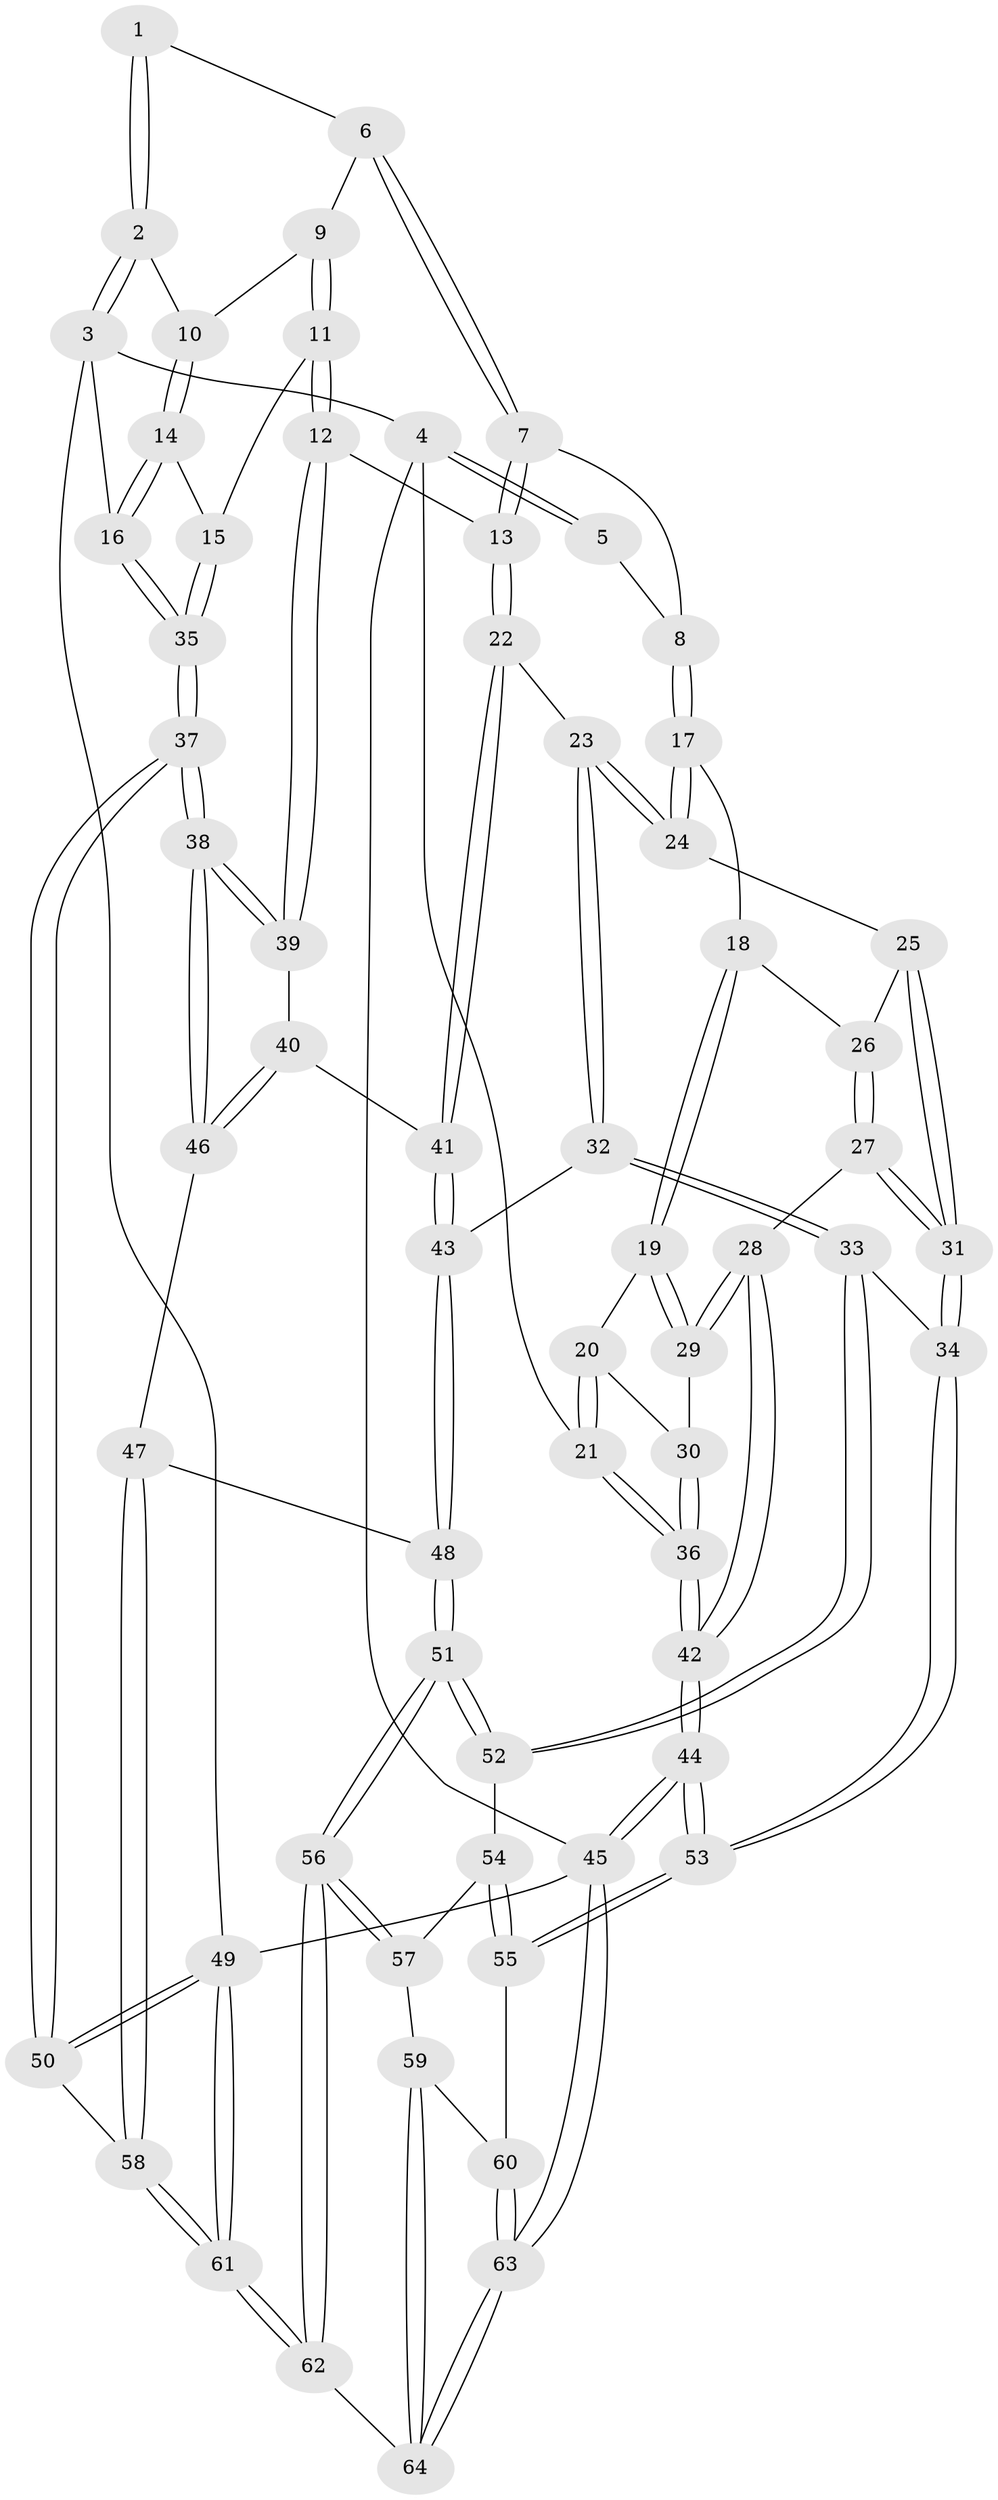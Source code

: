 // coarse degree distribution, {3: 0.34615384615384615, 4: 0.5769230769230769, 6: 0.038461538461538464, 5: 0.038461538461538464}
// Generated by graph-tools (version 1.1) at 2025/38/03/04/25 23:38:37]
// undirected, 64 vertices, 157 edges
graph export_dot {
  node [color=gray90,style=filled];
  1 [pos="+0.5020004622306277+0"];
  2 [pos="+1+0"];
  3 [pos="+1+0"];
  4 [pos="+0+0"];
  5 [pos="+0.38381231121112747+0"];
  6 [pos="+0.6625084967770787+0.11363443056955423"];
  7 [pos="+0.6361700748235357+0.16230732336111103"];
  8 [pos="+0.3876019879801118+0.07363795792524813"];
  9 [pos="+0.8152661173966528+0.07703431583403901"];
  10 [pos="+1+0"];
  11 [pos="+0.7859084094202754+0.3029231786796908"];
  12 [pos="+0.7565602772258487+0.315310292724395"];
  13 [pos="+0.648152773226733+0.3162385834120744"];
  14 [pos="+0.9266888376691589+0.25124690971698727"];
  15 [pos="+0.8396040066703714+0.31387012215992577"];
  16 [pos="+1+0.33702285303393176"];
  17 [pos="+0.36870356947786037+0.16461948203525498"];
  18 [pos="+0.15618921478584744+0.24054719686707343"];
  19 [pos="+0.155576855906869+0.24051468462531778"];
  20 [pos="+0+0.11276513827685544"];
  21 [pos="+0+0"];
  22 [pos="+0.6173019168338004+0.33408486402523074"];
  23 [pos="+0.4920995111552112+0.341510290715462"];
  24 [pos="+0.41637870655600434+0.2605252628676262"];
  25 [pos="+0.2709038271412739+0.38252915950441196"];
  26 [pos="+0.17644967850550425+0.27503697203193"];
  27 [pos="+0.22697914377179113+0.5591608740137541"];
  28 [pos="+0.14413797795854524+0.502510753294423"];
  29 [pos="+0.09852560463609916+0.4033760459626513"];
  30 [pos="+0.05398946917407341+0.3937957476449783"];
  31 [pos="+0.2339428131718019+0.5650849888198374"];
  32 [pos="+0.4494779682644175+0.4493958488163093"];
  33 [pos="+0.3136915425202964+0.614447057549499"];
  34 [pos="+0.2464998691027755+0.5850448479393378"];
  35 [pos="+1+0.6122628772220301"];
  36 [pos="+0+0.4463449517344296"];
  37 [pos="+1+0.6274580235304829"];
  38 [pos="+1+0.6328118774892468"];
  39 [pos="+0.7803134757896508+0.47539345495716284"];
  40 [pos="+0.7168011421780707+0.5341199572773233"];
  41 [pos="+0.6572301939271282+0.5234387244953662"];
  42 [pos="+0+0.5310406264899328"];
  43 [pos="+0.6124468227433189+0.5726455777194146"];
  44 [pos="+0+0.8413484752948257"];
  45 [pos="+0+1"];
  46 [pos="+0.8359757467425647+0.7037340391155578"];
  47 [pos="+0.7960453645992926+0.7314729450366235"];
  48 [pos="+0.5690229536171961+0.7414412574788882"];
  49 [pos="+1+1"];
  50 [pos="+1+0.7574456888192921"];
  51 [pos="+0.5639256781340255+0.7444062418357802"];
  52 [pos="+0.3182276810648834+0.622133783154735"];
  53 [pos="+0+0.7631745789624369"];
  54 [pos="+0.2883908233294022+0.7522783401958427"];
  55 [pos="+0.24597641548456742+0.8439708824834523"];
  56 [pos="+0.5363974572504061+0.9450638260502626"];
  57 [pos="+0.39465908999388316+0.8670115653096198"];
  58 [pos="+0.7929023299091443+0.9886440894699041"];
  59 [pos="+0.2802909977209263+0.890085109965073"];
  60 [pos="+0.24593661420928434+0.8505752991776092"];
  61 [pos="+0.6974555338289364+1"];
  62 [pos="+0.5462260060797817+1"];
  63 [pos="+0+1"];
  64 [pos="+0.4448170789005447+1"];
  1 -- 2;
  1 -- 2;
  1 -- 6;
  2 -- 3;
  2 -- 3;
  2 -- 10;
  3 -- 4;
  3 -- 16;
  3 -- 49;
  4 -- 5;
  4 -- 5;
  4 -- 21;
  4 -- 45;
  5 -- 8;
  6 -- 7;
  6 -- 7;
  6 -- 9;
  7 -- 8;
  7 -- 13;
  7 -- 13;
  8 -- 17;
  8 -- 17;
  9 -- 10;
  9 -- 11;
  9 -- 11;
  10 -- 14;
  10 -- 14;
  11 -- 12;
  11 -- 12;
  11 -- 15;
  12 -- 13;
  12 -- 39;
  12 -- 39;
  13 -- 22;
  13 -- 22;
  14 -- 15;
  14 -- 16;
  14 -- 16;
  15 -- 35;
  15 -- 35;
  16 -- 35;
  16 -- 35;
  17 -- 18;
  17 -- 24;
  17 -- 24;
  18 -- 19;
  18 -- 19;
  18 -- 26;
  19 -- 20;
  19 -- 29;
  19 -- 29;
  20 -- 21;
  20 -- 21;
  20 -- 30;
  21 -- 36;
  21 -- 36;
  22 -- 23;
  22 -- 41;
  22 -- 41;
  23 -- 24;
  23 -- 24;
  23 -- 32;
  23 -- 32;
  24 -- 25;
  25 -- 26;
  25 -- 31;
  25 -- 31;
  26 -- 27;
  26 -- 27;
  27 -- 28;
  27 -- 31;
  27 -- 31;
  28 -- 29;
  28 -- 29;
  28 -- 42;
  28 -- 42;
  29 -- 30;
  30 -- 36;
  30 -- 36;
  31 -- 34;
  31 -- 34;
  32 -- 33;
  32 -- 33;
  32 -- 43;
  33 -- 34;
  33 -- 52;
  33 -- 52;
  34 -- 53;
  34 -- 53;
  35 -- 37;
  35 -- 37;
  36 -- 42;
  36 -- 42;
  37 -- 38;
  37 -- 38;
  37 -- 50;
  37 -- 50;
  38 -- 39;
  38 -- 39;
  38 -- 46;
  38 -- 46;
  39 -- 40;
  40 -- 41;
  40 -- 46;
  40 -- 46;
  41 -- 43;
  41 -- 43;
  42 -- 44;
  42 -- 44;
  43 -- 48;
  43 -- 48;
  44 -- 45;
  44 -- 45;
  44 -- 53;
  44 -- 53;
  45 -- 63;
  45 -- 63;
  45 -- 49;
  46 -- 47;
  47 -- 48;
  47 -- 58;
  47 -- 58;
  48 -- 51;
  48 -- 51;
  49 -- 50;
  49 -- 50;
  49 -- 61;
  49 -- 61;
  50 -- 58;
  51 -- 52;
  51 -- 52;
  51 -- 56;
  51 -- 56;
  52 -- 54;
  53 -- 55;
  53 -- 55;
  54 -- 55;
  54 -- 55;
  54 -- 57;
  55 -- 60;
  56 -- 57;
  56 -- 57;
  56 -- 62;
  56 -- 62;
  57 -- 59;
  58 -- 61;
  58 -- 61;
  59 -- 60;
  59 -- 64;
  59 -- 64;
  60 -- 63;
  60 -- 63;
  61 -- 62;
  61 -- 62;
  62 -- 64;
  63 -- 64;
  63 -- 64;
}
